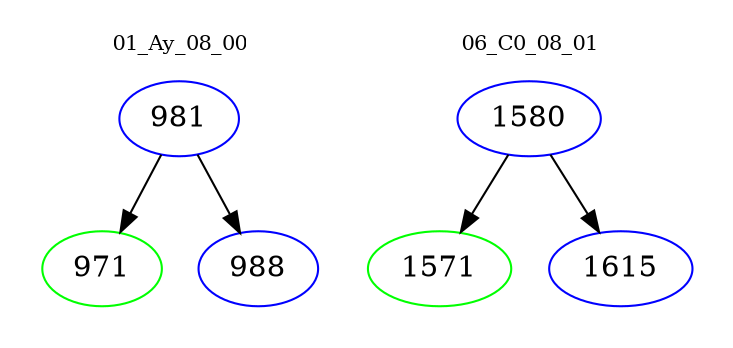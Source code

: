 digraph{
subgraph cluster_0 {
color = white
label = "01_Ay_08_00";
fontsize=10;
T0_981 [label="981", color="blue"]
T0_981 -> T0_971 [color="black"]
T0_971 [label="971", color="green"]
T0_981 -> T0_988 [color="black"]
T0_988 [label="988", color="blue"]
}
subgraph cluster_1 {
color = white
label = "06_C0_08_01";
fontsize=10;
T1_1580 [label="1580", color="blue"]
T1_1580 -> T1_1571 [color="black"]
T1_1571 [label="1571", color="green"]
T1_1580 -> T1_1615 [color="black"]
T1_1615 [label="1615", color="blue"]
}
}

